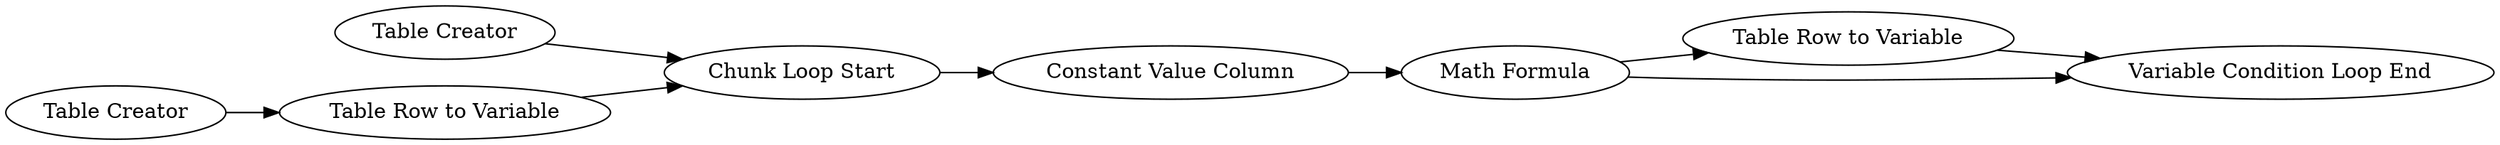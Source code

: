 digraph {
	7 -> 8
	1 -> 4
	4 -> 5
	3 -> 4
	5 -> 6
	2 -> 3
	6 -> 7
	6 -> 8
	5 [label="Constant Value Column"]
	1 [label="Table Creator"]
	7 [label="Table Row to Variable"]
	4 [label="Chunk Loop Start"]
	6 [label="Math Formula"]
	8 [label="Variable Condition Loop End"]
	3 [label="Table Row to Variable"]
	2 [label="Table Creator"]
	rankdir=LR
}
